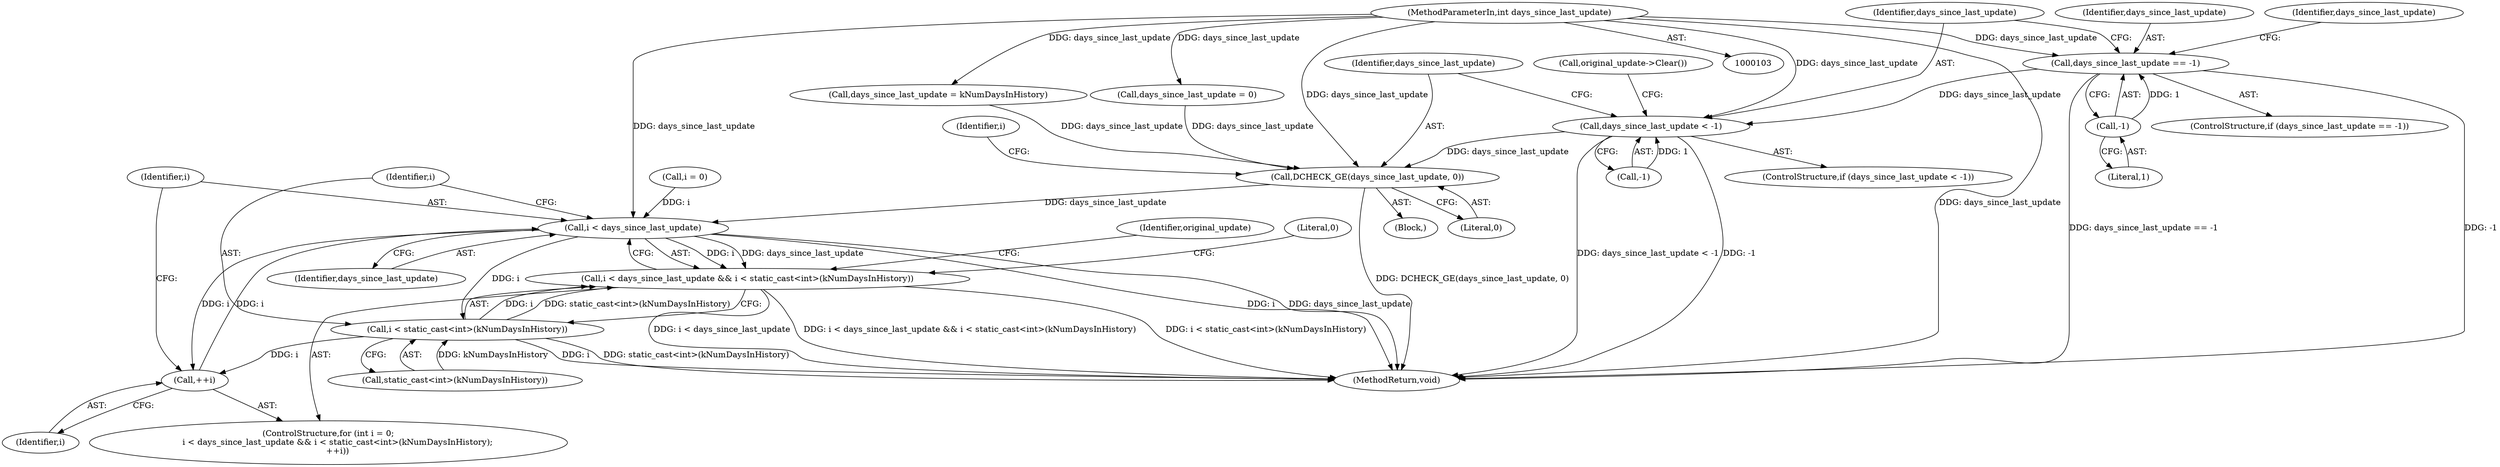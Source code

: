 digraph "1_Chrome_828eab2216a765dea92575c290421c115b8ad028_4@API" {
"1000109" [label="(Call,days_since_last_update == -1)"];
"1000106" [label="(MethodParameterIn,int days_since_last_update)"];
"1000111" [label="(Call,-1)"];
"1000119" [label="(Call,days_since_last_update < -1)"];
"1000129" [label="(Call,DCHECK_GE(days_since_last_update, 0))"];
"1000138" [label="(Call,i < days_since_last_update)"];
"1000137" [label="(Call,i < days_since_last_update && i < static_cast<int>(kNumDaysInHistory))"];
"1000141" [label="(Call,i < static_cast<int>(kNumDaysInHistory))"];
"1000146" [label="(Call,++i)"];
"1000110" [label="(Identifier,days_since_last_update)"];
"1000156" [label="(Identifier,original_update)"];
"1000111" [label="(Call,-1)"];
"1000112" [label="(Literal,1)"];
"1000151" [label="(Literal,0)"];
"1000114" [label="(Call,days_since_last_update = 0)"];
"1000146" [label="(Call,++i)"];
"1000108" [label="(ControlStructure,if (days_since_last_update == -1))"];
"1000141" [label="(Call,i < static_cast<int>(kNumDaysInHistory))"];
"1000121" [label="(Call,-1)"];
"1000139" [label="(Identifier,i)"];
"1000140" [label="(Identifier,days_since_last_update)"];
"1000137" [label="(Call,i < days_since_last_update && i < static_cast<int>(kNumDaysInHistory))"];
"1000135" [label="(Identifier,i)"];
"1000120" [label="(Identifier,days_since_last_update)"];
"1000131" [label="(Literal,0)"];
"1000115" [label="(Identifier,days_since_last_update)"];
"1000126" [label="(Call,days_since_last_update = kNumDaysInHistory)"];
"1000161" [label="(MethodReturn,void)"];
"1000107" [label="(Block,)"];
"1000130" [label="(Identifier,days_since_last_update)"];
"1000129" [label="(Call,DCHECK_GE(days_since_last_update, 0))"];
"1000132" [label="(ControlStructure,for (int i = 0;\n       i < days_since_last_update && i < static_cast<int>(kNumDaysInHistory);\n       ++i))"];
"1000119" [label="(Call,days_since_last_update < -1)"];
"1000138" [label="(Call,i < days_since_last_update)"];
"1000106" [label="(MethodParameterIn,int days_since_last_update)"];
"1000124" [label="(Call,original_update->Clear())"];
"1000147" [label="(Identifier,i)"];
"1000142" [label="(Identifier,i)"];
"1000118" [label="(ControlStructure,if (days_since_last_update < -1))"];
"1000109" [label="(Call,days_since_last_update == -1)"];
"1000134" [label="(Call,i = 0)"];
"1000143" [label="(Call,static_cast<int>(kNumDaysInHistory))"];
"1000109" -> "1000108"  [label="AST: "];
"1000109" -> "1000111"  [label="CFG: "];
"1000110" -> "1000109"  [label="AST: "];
"1000111" -> "1000109"  [label="AST: "];
"1000115" -> "1000109"  [label="CFG: "];
"1000120" -> "1000109"  [label="CFG: "];
"1000109" -> "1000161"  [label="DDG: -1"];
"1000109" -> "1000161"  [label="DDG: days_since_last_update == -1"];
"1000106" -> "1000109"  [label="DDG: days_since_last_update"];
"1000111" -> "1000109"  [label="DDG: 1"];
"1000109" -> "1000119"  [label="DDG: days_since_last_update"];
"1000106" -> "1000103"  [label="AST: "];
"1000106" -> "1000161"  [label="DDG: days_since_last_update"];
"1000106" -> "1000114"  [label="DDG: days_since_last_update"];
"1000106" -> "1000119"  [label="DDG: days_since_last_update"];
"1000106" -> "1000126"  [label="DDG: days_since_last_update"];
"1000106" -> "1000129"  [label="DDG: days_since_last_update"];
"1000106" -> "1000138"  [label="DDG: days_since_last_update"];
"1000111" -> "1000112"  [label="CFG: "];
"1000112" -> "1000111"  [label="AST: "];
"1000119" -> "1000118"  [label="AST: "];
"1000119" -> "1000121"  [label="CFG: "];
"1000120" -> "1000119"  [label="AST: "];
"1000121" -> "1000119"  [label="AST: "];
"1000124" -> "1000119"  [label="CFG: "];
"1000130" -> "1000119"  [label="CFG: "];
"1000119" -> "1000161"  [label="DDG: -1"];
"1000119" -> "1000161"  [label="DDG: days_since_last_update < -1"];
"1000121" -> "1000119"  [label="DDG: 1"];
"1000119" -> "1000129"  [label="DDG: days_since_last_update"];
"1000129" -> "1000107"  [label="AST: "];
"1000129" -> "1000131"  [label="CFG: "];
"1000130" -> "1000129"  [label="AST: "];
"1000131" -> "1000129"  [label="AST: "];
"1000135" -> "1000129"  [label="CFG: "];
"1000129" -> "1000161"  [label="DDG: DCHECK_GE(days_since_last_update, 0)"];
"1000114" -> "1000129"  [label="DDG: days_since_last_update"];
"1000126" -> "1000129"  [label="DDG: days_since_last_update"];
"1000129" -> "1000138"  [label="DDG: days_since_last_update"];
"1000138" -> "1000137"  [label="AST: "];
"1000138" -> "1000140"  [label="CFG: "];
"1000139" -> "1000138"  [label="AST: "];
"1000140" -> "1000138"  [label="AST: "];
"1000142" -> "1000138"  [label="CFG: "];
"1000137" -> "1000138"  [label="CFG: "];
"1000138" -> "1000161"  [label="DDG: i"];
"1000138" -> "1000161"  [label="DDG: days_since_last_update"];
"1000138" -> "1000137"  [label="DDG: i"];
"1000138" -> "1000137"  [label="DDG: days_since_last_update"];
"1000134" -> "1000138"  [label="DDG: i"];
"1000146" -> "1000138"  [label="DDG: i"];
"1000138" -> "1000141"  [label="DDG: i"];
"1000138" -> "1000146"  [label="DDG: i"];
"1000137" -> "1000132"  [label="AST: "];
"1000137" -> "1000141"  [label="CFG: "];
"1000141" -> "1000137"  [label="AST: "];
"1000151" -> "1000137"  [label="CFG: "];
"1000156" -> "1000137"  [label="CFG: "];
"1000137" -> "1000161"  [label="DDG: i < static_cast<int>(kNumDaysInHistory)"];
"1000137" -> "1000161"  [label="DDG: i < days_since_last_update"];
"1000137" -> "1000161"  [label="DDG: i < days_since_last_update && i < static_cast<int>(kNumDaysInHistory)"];
"1000141" -> "1000137"  [label="DDG: i"];
"1000141" -> "1000137"  [label="DDG: static_cast<int>(kNumDaysInHistory)"];
"1000141" -> "1000143"  [label="CFG: "];
"1000142" -> "1000141"  [label="AST: "];
"1000143" -> "1000141"  [label="AST: "];
"1000141" -> "1000161"  [label="DDG: i"];
"1000141" -> "1000161"  [label="DDG: static_cast<int>(kNumDaysInHistory)"];
"1000143" -> "1000141"  [label="DDG: kNumDaysInHistory"];
"1000141" -> "1000146"  [label="DDG: i"];
"1000146" -> "1000132"  [label="AST: "];
"1000146" -> "1000147"  [label="CFG: "];
"1000147" -> "1000146"  [label="AST: "];
"1000139" -> "1000146"  [label="CFG: "];
}
